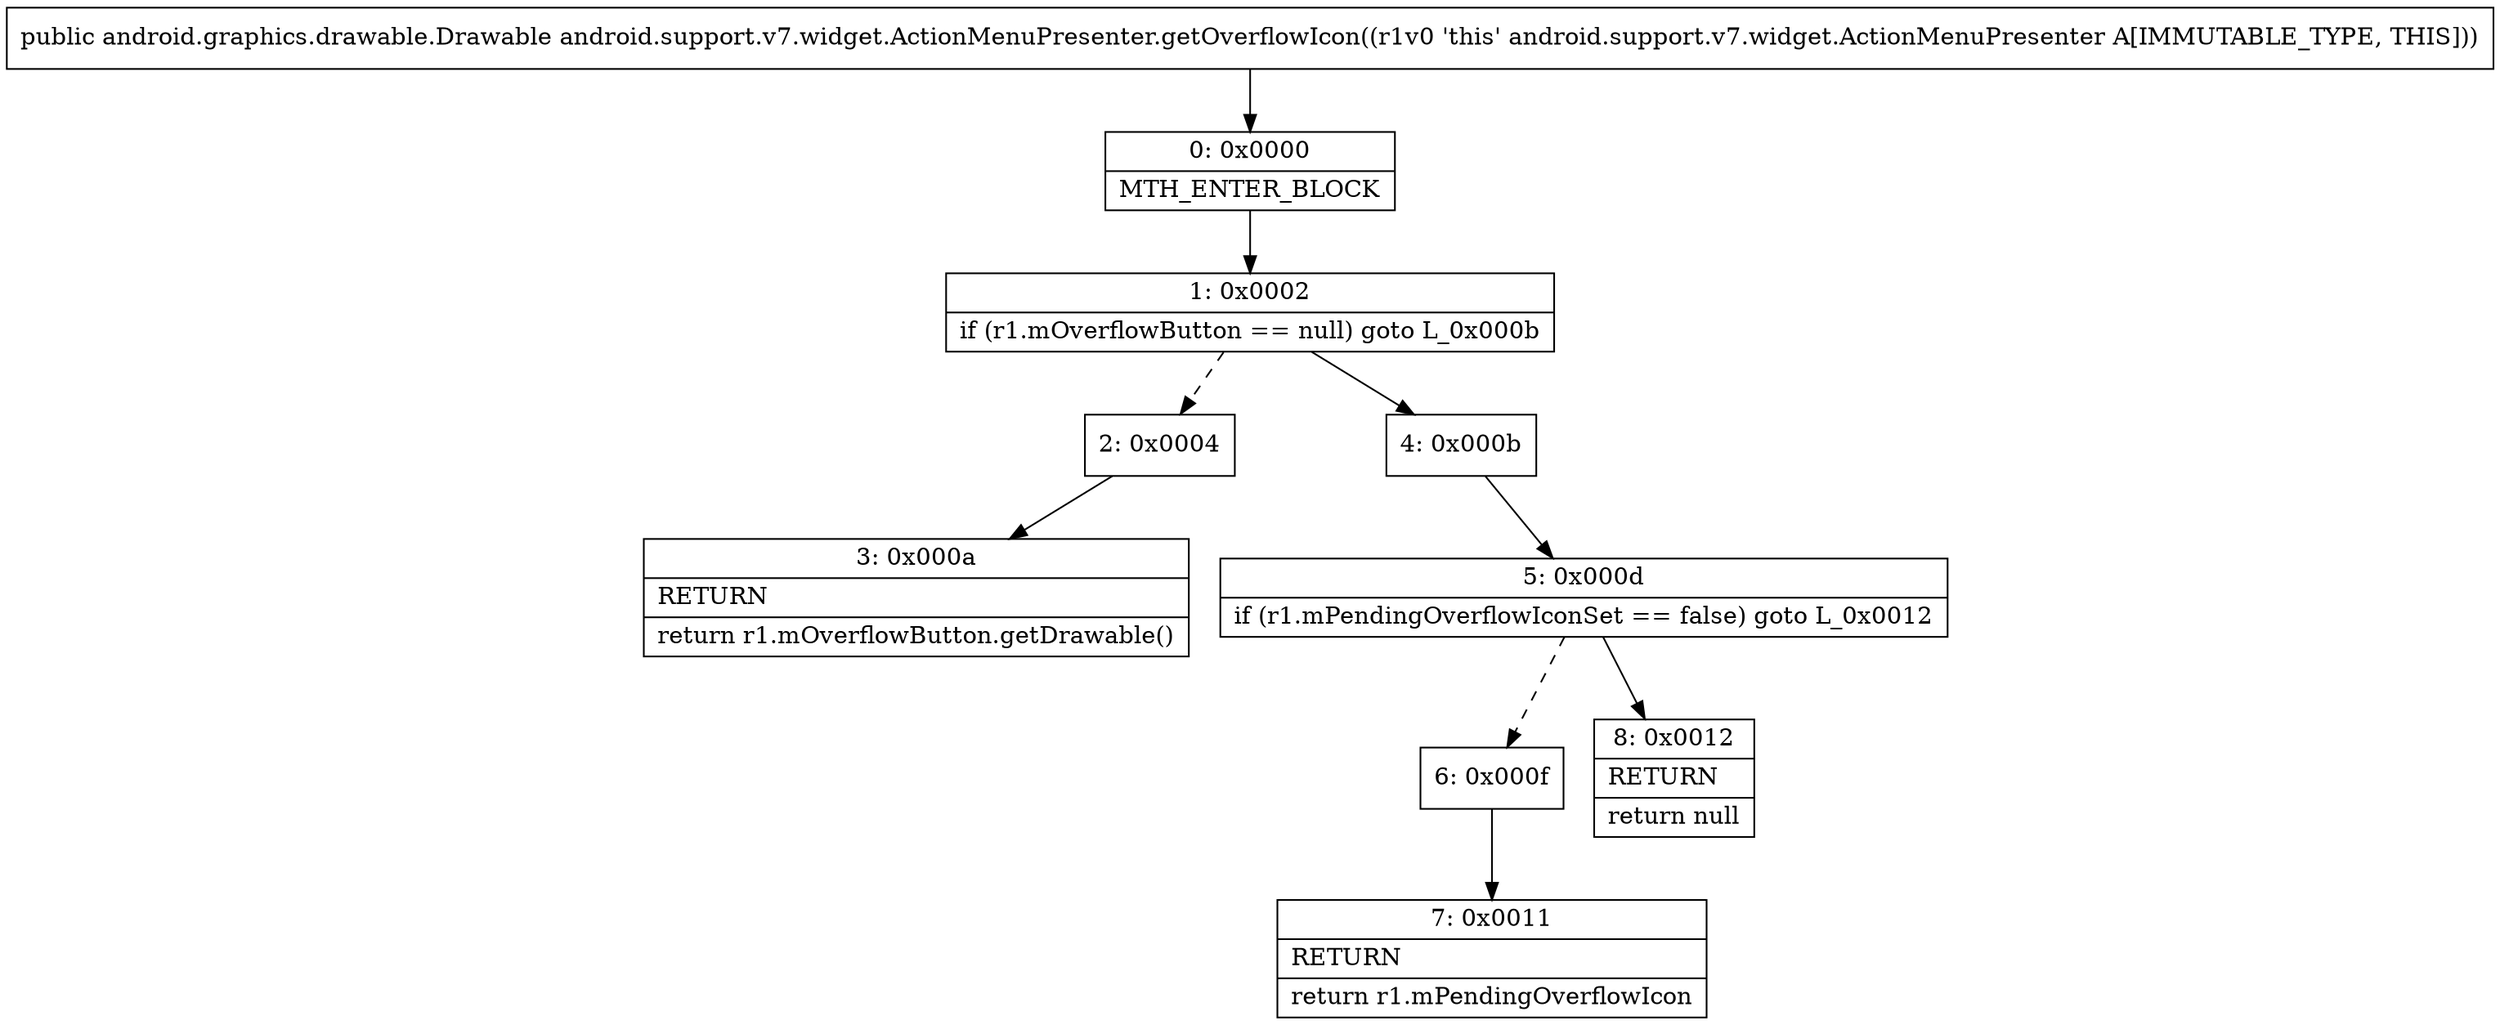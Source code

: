 digraph "CFG forandroid.support.v7.widget.ActionMenuPresenter.getOverflowIcon()Landroid\/graphics\/drawable\/Drawable;" {
Node_0 [shape=record,label="{0\:\ 0x0000|MTH_ENTER_BLOCK\l}"];
Node_1 [shape=record,label="{1\:\ 0x0002|if (r1.mOverflowButton == null) goto L_0x000b\l}"];
Node_2 [shape=record,label="{2\:\ 0x0004}"];
Node_3 [shape=record,label="{3\:\ 0x000a|RETURN\l|return r1.mOverflowButton.getDrawable()\l}"];
Node_4 [shape=record,label="{4\:\ 0x000b}"];
Node_5 [shape=record,label="{5\:\ 0x000d|if (r1.mPendingOverflowIconSet == false) goto L_0x0012\l}"];
Node_6 [shape=record,label="{6\:\ 0x000f}"];
Node_7 [shape=record,label="{7\:\ 0x0011|RETURN\l|return r1.mPendingOverflowIcon\l}"];
Node_8 [shape=record,label="{8\:\ 0x0012|RETURN\l|return null\l}"];
MethodNode[shape=record,label="{public android.graphics.drawable.Drawable android.support.v7.widget.ActionMenuPresenter.getOverflowIcon((r1v0 'this' android.support.v7.widget.ActionMenuPresenter A[IMMUTABLE_TYPE, THIS])) }"];
MethodNode -> Node_0;
Node_0 -> Node_1;
Node_1 -> Node_2[style=dashed];
Node_1 -> Node_4;
Node_2 -> Node_3;
Node_4 -> Node_5;
Node_5 -> Node_6[style=dashed];
Node_5 -> Node_8;
Node_6 -> Node_7;
}

